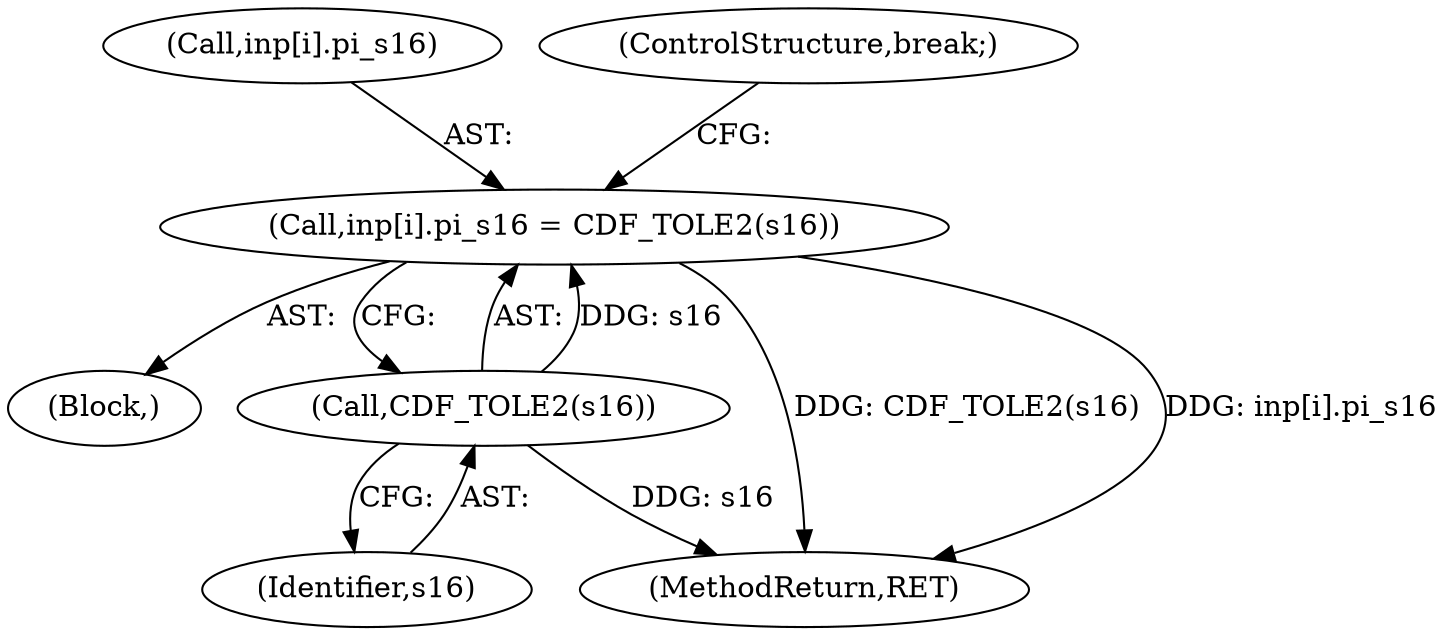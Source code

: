 digraph "0_file_1aec04dbf8a24b8a6ba64c4f74efa0628e36db0b@array" {
"1000420" [label="(Call,inp[i].pi_s16 = CDF_TOLE2(s16))"];
"1000426" [label="(Call,CDF_TOLE2(s16))"];
"1000395" [label="(Block,)"];
"1000841" [label="(MethodReturn,RET)"];
"1000426" [label="(Call,CDF_TOLE2(s16))"];
"1000421" [label="(Call,inp[i].pi_s16)"];
"1000427" [label="(Identifier,s16)"];
"1000428" [label="(ControlStructure,break;)"];
"1000420" [label="(Call,inp[i].pi_s16 = CDF_TOLE2(s16))"];
"1000420" -> "1000395"  [label="AST: "];
"1000420" -> "1000426"  [label="CFG: "];
"1000421" -> "1000420"  [label="AST: "];
"1000426" -> "1000420"  [label="AST: "];
"1000428" -> "1000420"  [label="CFG: "];
"1000420" -> "1000841"  [label="DDG: CDF_TOLE2(s16)"];
"1000420" -> "1000841"  [label="DDG: inp[i].pi_s16"];
"1000426" -> "1000420"  [label="DDG: s16"];
"1000426" -> "1000427"  [label="CFG: "];
"1000427" -> "1000426"  [label="AST: "];
"1000426" -> "1000841"  [label="DDG: s16"];
}
